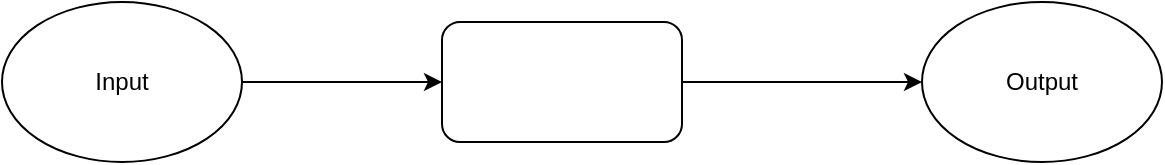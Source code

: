 <mxfile version="24.0.7" type="device">
  <diagram name="Page-1" id="Ug5Miv_dIfgvytoltzkB">
    <mxGraphModel dx="1290" dy="522" grid="1" gridSize="10" guides="1" tooltips="1" connect="1" arrows="1" fold="1" page="1" pageScale="1" pageWidth="850" pageHeight="1100" math="0" shadow="0">
      <root>
        <mxCell id="0" />
        <mxCell id="1" parent="0" />
        <mxCell id="FkxsFJLxnNcoPw3IcBEZ-4" style="edgeStyle=orthogonalEdgeStyle;rounded=0;orthogonalLoop=1;jettySize=auto;html=1;exitX=1;exitY=0.5;exitDx=0;exitDy=0;entryX=0;entryY=0.5;entryDx=0;entryDy=0;" edge="1" parent="1" source="FkxsFJLxnNcoPw3IcBEZ-1" target="FkxsFJLxnNcoPw3IcBEZ-2">
          <mxGeometry relative="1" as="geometry" />
        </mxCell>
        <mxCell id="FkxsFJLxnNcoPw3IcBEZ-1" value="Input" style="ellipse;whiteSpace=wrap;html=1;" vertex="1" parent="1">
          <mxGeometry x="130" y="170" width="120" height="80" as="geometry" />
        </mxCell>
        <mxCell id="FkxsFJLxnNcoPw3IcBEZ-5" style="edgeStyle=orthogonalEdgeStyle;rounded=0;orthogonalLoop=1;jettySize=auto;html=1;exitX=1;exitY=0.5;exitDx=0;exitDy=0;entryX=0;entryY=0.5;entryDx=0;entryDy=0;" edge="1" parent="1" source="FkxsFJLxnNcoPw3IcBEZ-2" target="FkxsFJLxnNcoPw3IcBEZ-3">
          <mxGeometry relative="1" as="geometry" />
        </mxCell>
        <mxCell id="FkxsFJLxnNcoPw3IcBEZ-2" value="" style="rounded=1;whiteSpace=wrap;html=1;" vertex="1" parent="1">
          <mxGeometry x="350" y="180" width="120" height="60" as="geometry" />
        </mxCell>
        <mxCell id="FkxsFJLxnNcoPw3IcBEZ-3" value="Output" style="ellipse;whiteSpace=wrap;html=1;" vertex="1" parent="1">
          <mxGeometry x="590" y="170" width="120" height="80" as="geometry" />
        </mxCell>
      </root>
    </mxGraphModel>
  </diagram>
</mxfile>
